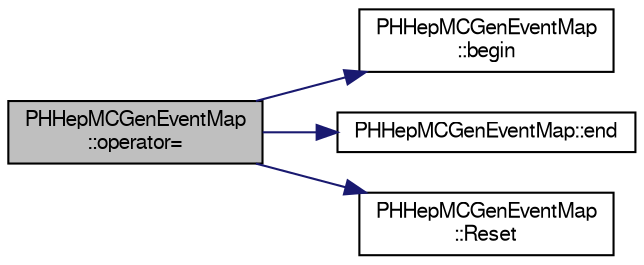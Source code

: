 digraph "PHHepMCGenEventMap::operator="
{
  bgcolor="transparent";
  edge [fontname="FreeSans",fontsize="10",labelfontname="FreeSans",labelfontsize="10"];
  node [fontname="FreeSans",fontsize="10",shape=record];
  rankdir="LR";
  Node1 [label="PHHepMCGenEventMap\l::operator=",height=0.2,width=0.4,color="black", fillcolor="grey75", style="filled" fontcolor="black"];
  Node1 -> Node2 [color="midnightblue",fontsize="10",style="solid",fontname="FreeSans"];
  Node2 [label="PHHepMCGenEventMap\l::begin",height=0.2,width=0.4,color="black",URL="$d5/d41/classPHHepMCGenEventMap.html#a4d8fb4d75f0ceefd149e5caf412cb6c7",tooltip="iterator from lowest ID to highest, i.e. background to signal "];
  Node1 -> Node3 [color="midnightblue",fontsize="10",style="solid",fontname="FreeSans"];
  Node3 [label="PHHepMCGenEventMap::end",height=0.2,width=0.4,color="black",URL="$d5/d41/classPHHepMCGenEventMap.html#a208ae12476d3349858e3c56e6ee6fc26"];
  Node1 -> Node4 [color="midnightblue",fontsize="10",style="solid",fontname="FreeSans"];
  Node4 [label="PHHepMCGenEventMap\l::Reset",height=0.2,width=0.4,color="black",URL="$d5/d41/classPHHepMCGenEventMap.html#a5fea7d0e043e833d13416272c5cb7d9d",tooltip="Clear Event. "];
}
